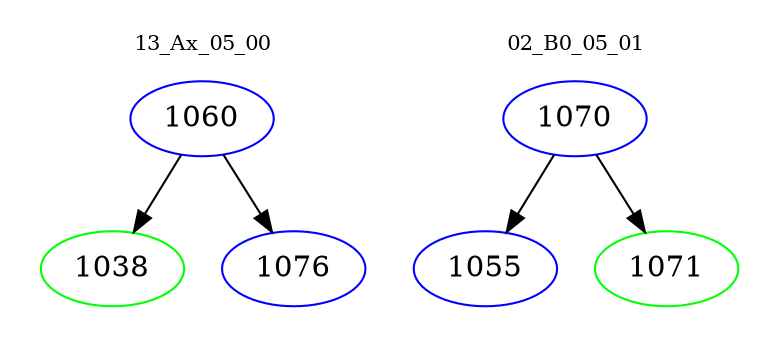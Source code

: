 digraph{
subgraph cluster_0 {
color = white
label = "13_Ax_05_00";
fontsize=10;
T0_1060 [label="1060", color="blue"]
T0_1060 -> T0_1038 [color="black"]
T0_1038 [label="1038", color="green"]
T0_1060 -> T0_1076 [color="black"]
T0_1076 [label="1076", color="blue"]
}
subgraph cluster_1 {
color = white
label = "02_B0_05_01";
fontsize=10;
T1_1070 [label="1070", color="blue"]
T1_1070 -> T1_1055 [color="black"]
T1_1055 [label="1055", color="blue"]
T1_1070 -> T1_1071 [color="black"]
T1_1071 [label="1071", color="green"]
}
}
